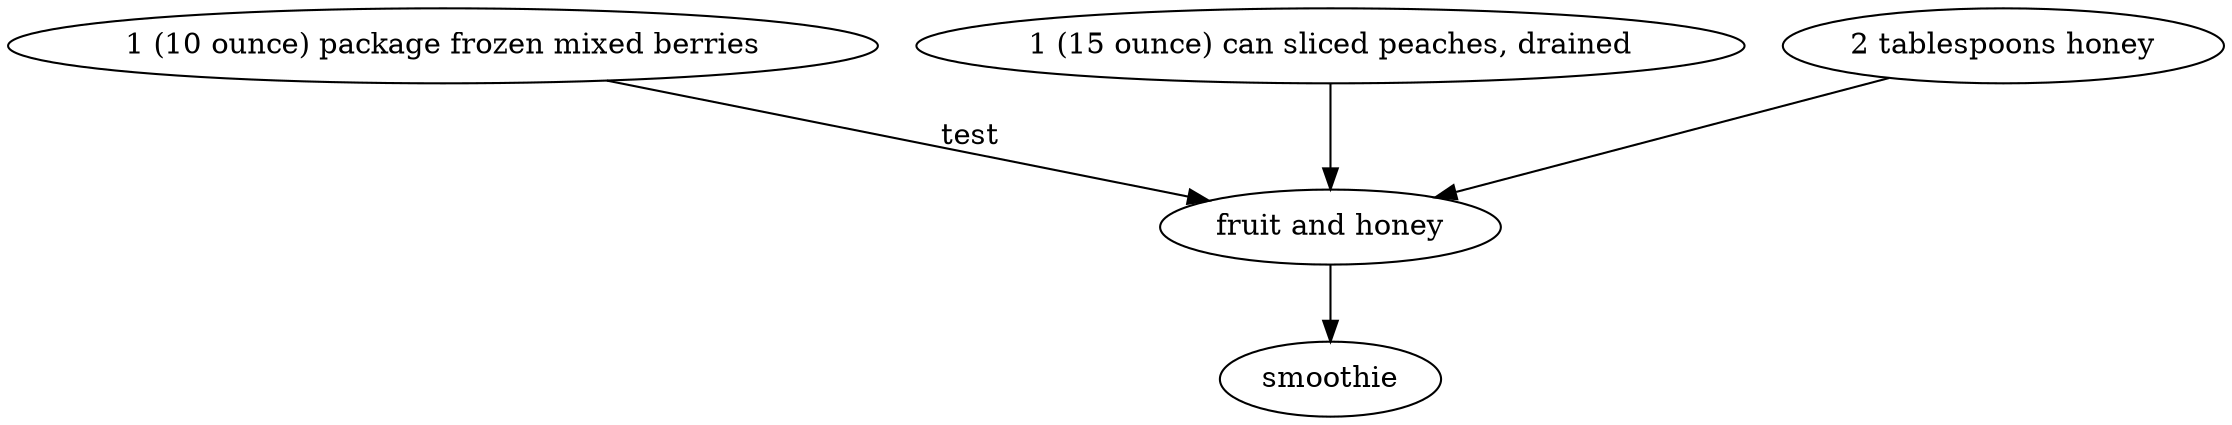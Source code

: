 // A-Very-Intense-Fruit-Smoothie
digraph {
	ing18 [label="1 (10 ounce) package frozen mixed berries"]
	ing19 [label="1 (15 ounce) can sliced peaches, drained"]
	ing20 [label="2 tablespoons honey"]
	ing21 [label="fruit and honey"]
		ing18 -> ing21 [label=test]
		ing19 -> ing21
		ing20 -> ing21
	ing22 [label=smoothie]
		ing21 -> ing22
}